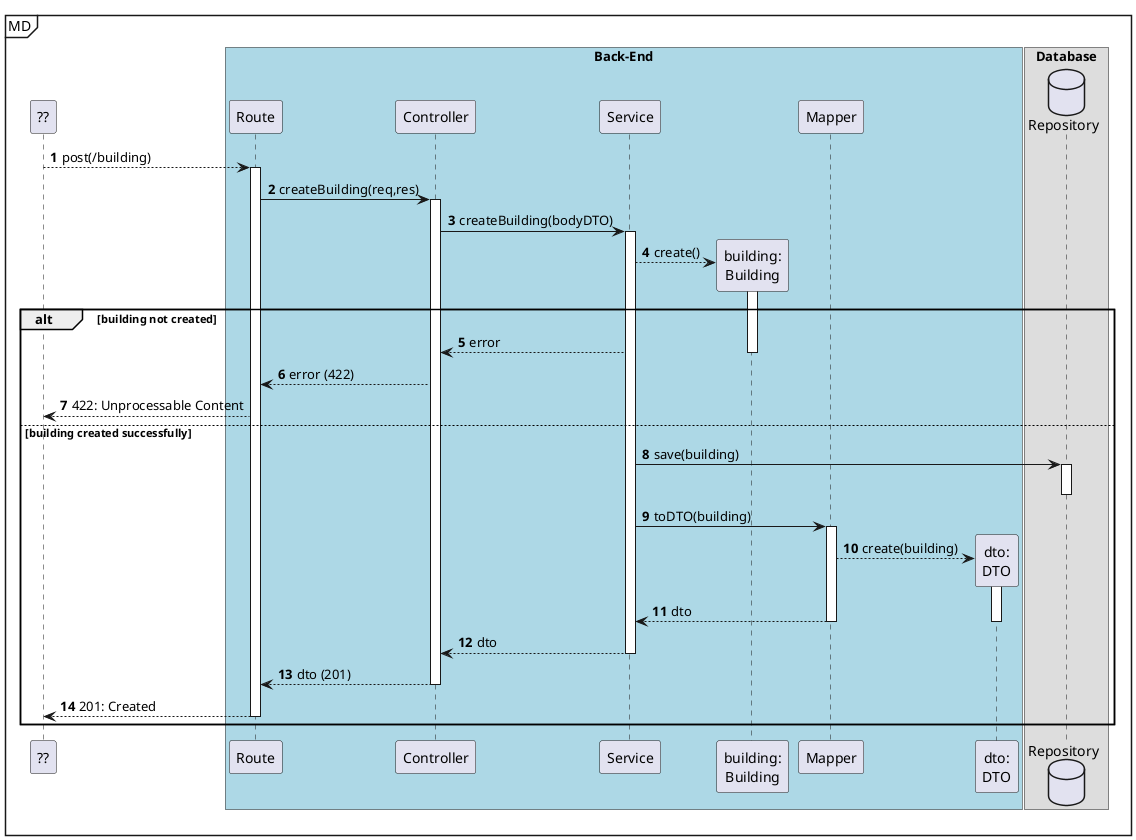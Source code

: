 @startuml
autonumber

participant "??" as ui
mainframe MD
box "Back-End" #LightBlue

participant "Route" as r
participant "Controller" as ctrl
participant "Service" as svc

participant "building:\nBuilding" as b
participant "Mapper" as map
participant "dto:\nDTO" as dto
end box
box "Database"
database "Repository" as repo
end box

'activate ui
ui --> r: post(/building)

    activate r
        r -> ctrl : createBuilding(req,res)
            activate ctrl
                ctrl -> svc : createBuilding(bodyDTO)
                activate svc

                    svc --> b **: create()
                    activate b


                    alt building not created
                        svc --> ctrl : error
                        deactivate b
                        ctrl --> r : error (422)
                        r --> ui : 422: Unprocessable Content
                    else building created successfully
                    svc -> repo : save(building)
                    activate repo
                    deactivate repo

                    svc -> map : toDTO(building)
                    activate map
                        map --> dto **: create(building)
                        activate dto

                        map --> svc : dto
                        deactivate dto
                    deactivate map

                    svc --> ctrl : dto
                deactivate svc

                ctrl --> r : dto (201)
            deactivate ctrl




    r --> ui: 201: Created
deactivate r
    end
'deactivate ui

@enduml
